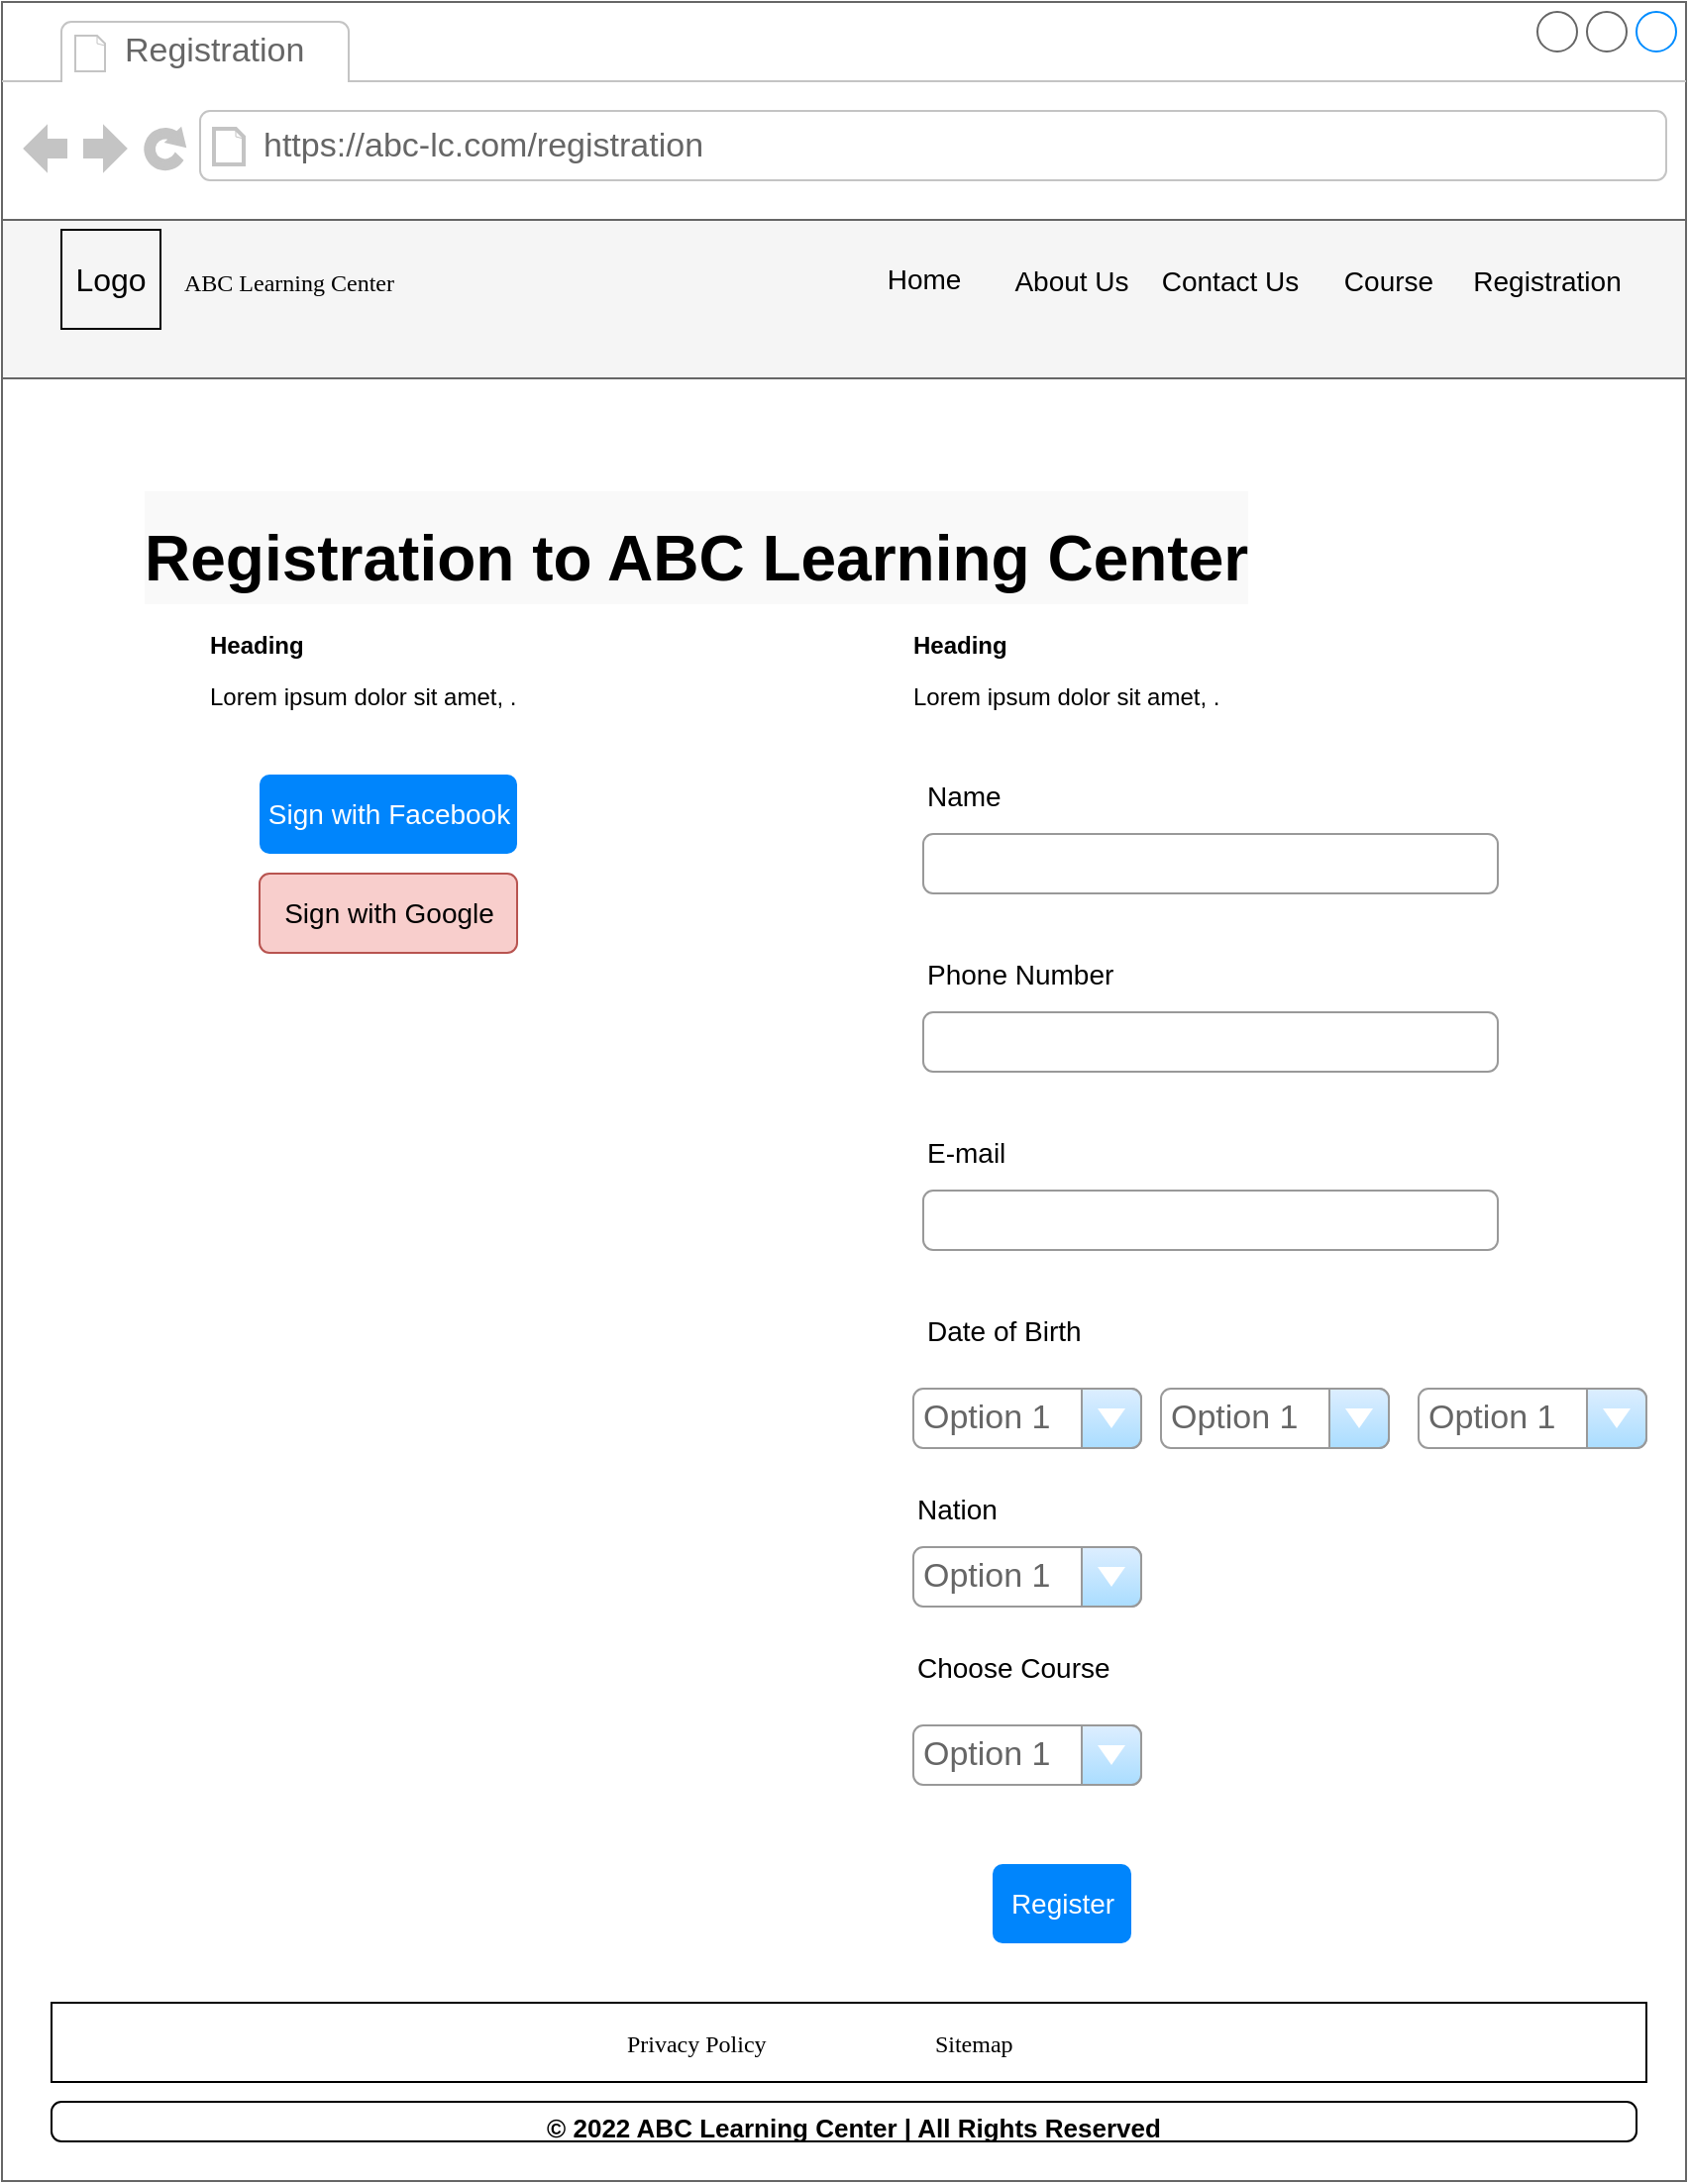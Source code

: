 <mxfile version="20.4.1" type="device"><diagram id="s3loqyVVGCYz_mdqECVI" name="Page-1"><mxGraphModel dx="-7116" dy="1097" grid="1" gridSize="10" guides="1" tooltips="1" connect="1" arrows="1" fold="1" page="1" pageScale="1" pageWidth="850" pageHeight="1100" math="0" shadow="0"><root><mxCell id="0"/><mxCell id="1" parent="0"/><mxCell id="btiYklBMuMMnynbFehtf-1" value="" style="strokeWidth=1;shadow=0;dashed=0;align=center;html=1;shape=mxgraph.mockup.containers.browserWindow;rSize=0;strokeColor=#666666;strokeColor2=#008cff;strokeColor3=#c4c4c4;mainText=,;recursiveResize=0;" vertex="1" parent="1"><mxGeometry x="9350" width="850" height="1100" as="geometry"/></mxCell><mxCell id="btiYklBMuMMnynbFehtf-2" value="Registration" style="strokeWidth=1;shadow=0;dashed=0;align=center;html=1;shape=mxgraph.mockup.containers.anchor;fontSize=17;fontColor=#666666;align=left;" vertex="1" parent="btiYklBMuMMnynbFehtf-1"><mxGeometry x="60" y="12" width="110" height="26" as="geometry"/></mxCell><mxCell id="btiYklBMuMMnynbFehtf-3" value="https://abc-lc.com/registration" style="strokeWidth=1;shadow=0;dashed=0;align=center;html=1;shape=mxgraph.mockup.containers.anchor;rSize=0;fontSize=17;fontColor=#666666;align=left;" vertex="1" parent="btiYklBMuMMnynbFehtf-1"><mxGeometry x="130" y="60" width="250" height="26" as="geometry"/></mxCell><mxCell id="btiYklBMuMMnynbFehtf-4" value="" style="html=1;shadow=0;dashed=0;fillColor=#f5f5f5;strokeColor=#666666;fontSize=16;fontColor=#333333;align=left;spacing=15;" vertex="1" parent="btiYklBMuMMnynbFehtf-1"><mxGeometry y="110" width="850" height="80" as="geometry"/></mxCell><mxCell id="btiYklBMuMMnynbFehtf-5" value="&lt;font color=&quot;#000000&quot;&gt;Home&lt;/font&gt;" style="html=1;shadow=0;dashed=0;shape=mxgraph.bootstrap.rrect;rSize=5;fillColor=none;strokeColor=none;fontSize=14;fontColor=#ffffff;sketch=0;" vertex="1" parent="btiYklBMuMMnynbFehtf-4"><mxGeometry x="430" y="10" width="70" height="40" as="geometry"/></mxCell><mxCell id="btiYklBMuMMnynbFehtf-6" value="Contact Us" style="fillColor=none;strokeColor=none;fontSize=14;fontColor=#000000;" vertex="1" parent="btiYklBMuMMnynbFehtf-4"><mxGeometry x="590" y="10" width="60" height="40" as="geometry"/></mxCell><mxCell id="btiYklBMuMMnynbFehtf-7" value="About Us" style="fillColor=none;strokeColor=none;fontSize=14;fontColor=#000000;" vertex="1" parent="btiYklBMuMMnynbFehtf-4"><mxGeometry x="510" y="10" width="60" height="40" as="geometry"/></mxCell><mxCell id="btiYklBMuMMnynbFehtf-8" value="Course" style="fillColor=none;strokeColor=none;fontSize=14;fontColor=#000000;" vertex="1" parent="btiYklBMuMMnynbFehtf-4"><mxGeometry x="670" y="10" width="60" height="40" as="geometry"/></mxCell><mxCell id="btiYklBMuMMnynbFehtf-9" value="Logo" style="whiteSpace=wrap;html=1;aspect=fixed;strokeColor=default;fontSize=16;fontColor=#000000;fillColor=none;" vertex="1" parent="btiYklBMuMMnynbFehtf-4"><mxGeometry x="30" y="5" width="50" height="50" as="geometry"/></mxCell><mxCell id="btiYklBMuMMnynbFehtf-10" value="&lt;div style=&quot;&quot;&gt;&lt;span style=&quot;font-family: &amp;quot;Times New Roman&amp;quot;; background-color: initial;&quot;&gt;&lt;font style=&quot;font-size: 12px;&quot;&gt;ABC Learning Center&lt;/font&gt;&lt;/span&gt;&lt;/div&gt;" style="text;html=1;strokeColor=none;fillColor=none;align=left;verticalAlign=middle;whiteSpace=wrap;rounded=0;fontSize=16;fontColor=#000000;" vertex="1" parent="btiYklBMuMMnynbFehtf-4"><mxGeometry x="90" y="20" width="110" height="20" as="geometry"/></mxCell><mxCell id="btiYklBMuMMnynbFehtf-11" value="Registration" style="fillColor=none;strokeColor=none;fontSize=14;fontColor=#000000;" vertex="1" parent="btiYklBMuMMnynbFehtf-4"><mxGeometry x="750" y="10" width="60" height="40" as="geometry"/></mxCell><mxCell id="btiYklBMuMMnynbFehtf-12" value="&lt;h1&gt;&lt;font style=&quot;font-size: 13px;&quot; color=&quot;#000000&quot;&gt;© 2022 ABC Learning Center | All Rights Reserved&lt;/font&gt;&lt;/h1&gt;" style="html=1;shadow=0;dashed=0;shape=mxgraph.bootstrap.rrect;rSize=5;strokeColor=default;strokeWidth=1;fillColor=none;fontColor=#59B958;whiteSpace=wrap;align=center;verticalAlign=middle;spacingLeft=10;" vertex="1" parent="btiYklBMuMMnynbFehtf-1"><mxGeometry x="25" y="1060" width="800" height="20" as="geometry"/></mxCell><mxCell id="btiYklBMuMMnynbFehtf-13" value="" style="shape=rect;fillColor=#ffffff;strokeColor=#000000;shadow=0;labelBackgroundColor=none;fontFamily=Times New Roman;fontSize=13;fontColor=#3333FF;" vertex="1" parent="btiYklBMuMMnynbFehtf-1"><mxGeometry x="25" y="1010" width="805" height="40" as="geometry"/></mxCell><mxCell id="btiYklBMuMMnynbFehtf-14" value="Privacy Policy" style="shape=rect;strokeColor=none;fillColor=none;fontSize=12;fontColor=#000000;dashed=0;labelBackgroundColor=none;fontFamily=Times New Roman;" vertex="1" parent="btiYklBMuMMnynbFehtf-13"><mxGeometry x="225" width="201.25" height="40" as="geometry"/></mxCell><mxCell id="btiYklBMuMMnynbFehtf-15" value="Sitemap" style="shape=rect;strokeColor=none;fillColor=none;fontSize=12;fontColor=#000000;dashed=0;labelBackgroundColor=none;fontFamily=Times New Roman;" vertex="1" parent="btiYklBMuMMnynbFehtf-13"><mxGeometry x="365" width="201.25" height="40" as="geometry"/></mxCell><mxCell id="btiYklBMuMMnynbFehtf-16" value="&lt;h1 style=&quot;margin: 0px; padding: 0px; box-sizing: border-box; font-family: Arial, Helvetica, sans-serif; background-color: rgb(249, 249, 249);&quot;&gt;&lt;font style=&quot;font-size: 32px;&quot;&gt;Registration to ABC Learning Center&lt;/font&gt;&lt;/h1&gt;" style="text;strokeColor=none;fillColor=none;html=1;fontSize=24;fontStyle=1;verticalAlign=middle;align=left;fontColor=#000000;" vertex="1" parent="btiYklBMuMMnynbFehtf-1"><mxGeometry x="70" y="220" width="570" height="110" as="geometry"/></mxCell><mxCell id="btiYklBMuMMnynbFehtf-17" value="Name" style="fillColor=none;strokeColor=none;align=left;fontSize=14;fontColor=#000000;" vertex="1" parent="btiYklBMuMMnynbFehtf-1"><mxGeometry width="260" height="40" relative="1" as="geometry"><mxPoint x="465" y="380" as="offset"/></mxGeometry></mxCell><mxCell id="btiYklBMuMMnynbFehtf-18" value="" style="html=1;shadow=0;dashed=0;shape=mxgraph.bootstrap.rrect;rSize=5;fillColor=none;strokeColor=#999999;align=left;spacing=15;fontSize=14;fontColor=#6C767D;" vertex="1" parent="btiYklBMuMMnynbFehtf-1"><mxGeometry width="290" height="30" relative="1" as="geometry"><mxPoint x="465" y="420" as="offset"/></mxGeometry></mxCell><mxCell id="btiYklBMuMMnynbFehtf-19" value="Date of Birth" style="fillColor=none;strokeColor=none;align=left;fontSize=14;fontColor=#000000;" vertex="1" parent="btiYklBMuMMnynbFehtf-1"><mxGeometry width="260" height="40" relative="1" as="geometry"><mxPoint x="465" y="650" as="offset"/></mxGeometry></mxCell><mxCell id="btiYklBMuMMnynbFehtf-20" style="edgeStyle=orthogonalEdgeStyle;rounded=0;orthogonalLoop=1;jettySize=auto;html=1;fontSize=43;fontColor=#000000;" edge="1" parent="btiYklBMuMMnynbFehtf-1" source="btiYklBMuMMnynbFehtf-21"><mxGeometry relative="1" as="geometry"><Array as="points"><mxPoint x="1310" y="960"/><mxPoint x="1310" y="2190"/></Array></mxGeometry></mxCell><mxCell id="btiYklBMuMMnynbFehtf-21" value="Register" style="html=1;shadow=0;dashed=0;shape=mxgraph.bootstrap.rrect;rSize=5;fillColor=#0085FC;strokeColor=none;align=center;fontSize=14;fontColor=#FFFFFF;" vertex="1" parent="btiYklBMuMMnynbFehtf-1"><mxGeometry width="70" height="40" relative="1" as="geometry"><mxPoint x="500" y="940" as="offset"/></mxGeometry></mxCell><mxCell id="btiYklBMuMMnynbFehtf-22" value="Phone Number" style="fillColor=none;strokeColor=none;align=left;fontSize=14;fontColor=#000000;" vertex="1" parent="btiYklBMuMMnynbFehtf-1"><mxGeometry width="260" height="40" relative="1" as="geometry"><mxPoint x="465" y="470" as="offset"/></mxGeometry></mxCell><mxCell id="btiYklBMuMMnynbFehtf-23" value="" style="html=1;shadow=0;dashed=0;shape=mxgraph.bootstrap.rrect;rSize=5;fillColor=none;strokeColor=#999999;align=left;spacing=15;fontSize=14;fontColor=#6C767D;" vertex="1" parent="btiYklBMuMMnynbFehtf-1"><mxGeometry width="290" height="30" relative="1" as="geometry"><mxPoint x="465" y="510" as="offset"/></mxGeometry></mxCell><mxCell id="btiYklBMuMMnynbFehtf-24" value="E-mail" style="fillColor=none;strokeColor=none;align=left;fontSize=14;fontColor=#000000;" vertex="1" parent="btiYklBMuMMnynbFehtf-1"><mxGeometry width="260" height="40" relative="1" as="geometry"><mxPoint x="465" y="560" as="offset"/></mxGeometry></mxCell><mxCell id="btiYklBMuMMnynbFehtf-25" value="" style="html=1;shadow=0;dashed=0;shape=mxgraph.bootstrap.rrect;rSize=5;fillColor=none;strokeColor=#999999;align=left;spacing=15;fontSize=14;fontColor=#6C767D;" vertex="1" parent="btiYklBMuMMnynbFehtf-1"><mxGeometry width="290" height="30" relative="1" as="geometry"><mxPoint x="465" y="600" as="offset"/></mxGeometry></mxCell><mxCell id="btiYklBMuMMnynbFehtf-26" value="Option 1" style="strokeWidth=1;shadow=0;dashed=0;align=center;html=1;shape=mxgraph.mockup.forms.comboBox;strokeColor=#999999;fillColor=#ddeeff;align=left;fillColor2=#aaddff;mainText=;fontColor=#666666;fontSize=17;spacingLeft=3;" vertex="1" parent="btiYklBMuMMnynbFehtf-1"><mxGeometry x="460" y="700" width="115" height="30" as="geometry"/></mxCell><mxCell id="btiYklBMuMMnynbFehtf-27" value="Option 1" style="strokeWidth=1;shadow=0;dashed=0;align=center;html=1;shape=mxgraph.mockup.forms.comboBox;strokeColor=#999999;fillColor=#ddeeff;align=left;fillColor2=#aaddff;mainText=;fontColor=#666666;fontSize=17;spacingLeft=3;" vertex="1" parent="btiYklBMuMMnynbFehtf-1"><mxGeometry x="585" y="700" width="115" height="30" as="geometry"/></mxCell><mxCell id="btiYklBMuMMnynbFehtf-28" value="Option 1" style="strokeWidth=1;shadow=0;dashed=0;align=center;html=1;shape=mxgraph.mockup.forms.comboBox;strokeColor=#999999;fillColor=#ddeeff;align=left;fillColor2=#aaddff;mainText=;fontColor=#666666;fontSize=17;spacingLeft=3;" vertex="1" parent="btiYklBMuMMnynbFehtf-1"><mxGeometry x="715" y="700" width="115" height="30" as="geometry"/></mxCell><mxCell id="btiYklBMuMMnynbFehtf-29" value="Nation" style="fillColor=none;strokeColor=none;align=left;fontSize=14;fontColor=#000000;" vertex="1" parent="btiYklBMuMMnynbFehtf-1"><mxGeometry width="260" height="40" relative="1" as="geometry"><mxPoint x="460" y="740" as="offset"/></mxGeometry></mxCell><mxCell id="btiYklBMuMMnynbFehtf-30" value="Option 1" style="strokeWidth=1;shadow=0;dashed=0;align=center;html=1;shape=mxgraph.mockup.forms.comboBox;strokeColor=#999999;fillColor=#ddeeff;align=left;fillColor2=#aaddff;mainText=;fontColor=#666666;fontSize=17;spacingLeft=3;" vertex="1" parent="btiYklBMuMMnynbFehtf-1"><mxGeometry x="460" y="780" width="115" height="30" as="geometry"/></mxCell><mxCell id="btiYklBMuMMnynbFehtf-31" value="Option 1" style="strokeWidth=1;shadow=0;dashed=0;align=center;html=1;shape=mxgraph.mockup.forms.comboBox;strokeColor=#999999;fillColor=#ddeeff;align=left;fillColor2=#aaddff;mainText=;fontColor=#666666;fontSize=17;spacingLeft=3;" vertex="1" parent="btiYklBMuMMnynbFehtf-1"><mxGeometry x="460" y="870" width="115" height="30" as="geometry"/></mxCell><mxCell id="btiYklBMuMMnynbFehtf-32" value="Choose Course" style="fillColor=none;strokeColor=none;align=left;fontSize=14;fontColor=#000000;" vertex="1" parent="btiYklBMuMMnynbFehtf-1"><mxGeometry width="260" height="40" relative="1" as="geometry"><mxPoint x="460" y="820" as="offset"/></mxGeometry></mxCell><mxCell id="btiYklBMuMMnynbFehtf-33" value="&lt;h1 style=&quot;font-size: 12px;&quot;&gt;&lt;font style=&quot;font-size: 12px;&quot;&gt;Heading&lt;/font&gt;&lt;/h1&gt;&lt;p style=&quot;font-size: 12px;&quot;&gt;&lt;font style=&quot;font-size: 12px;&quot;&gt;Lorem ipsum dolor sit amet, .&lt;/font&gt;&lt;/p&gt;" style="text;html=1;strokeColor=none;fillColor=none;spacing=5;spacingTop=-20;whiteSpace=wrap;overflow=hidden;rounded=0;fontSize=31;fontColor=#000000;" vertex="1" parent="btiYklBMuMMnynbFehtf-1"><mxGeometry x="100" y="320" width="190" height="60" as="geometry"/></mxCell><mxCell id="btiYklBMuMMnynbFehtf-34" value="&lt;h1 style=&quot;font-size: 12px;&quot;&gt;&lt;font style=&quot;font-size: 12px;&quot;&gt;Heading&lt;/font&gt;&lt;/h1&gt;&lt;p style=&quot;font-size: 12px;&quot;&gt;&lt;font style=&quot;font-size: 12px;&quot;&gt;Lorem ipsum dolor sit amet, .&lt;/font&gt;&lt;/p&gt;" style="text;html=1;strokeColor=none;fillColor=none;spacing=5;spacingTop=-20;whiteSpace=wrap;overflow=hidden;rounded=0;fontSize=31;fontColor=#000000;" vertex="1" parent="btiYklBMuMMnynbFehtf-1"><mxGeometry x="455" y="320" width="190" height="60" as="geometry"/></mxCell><mxCell id="btiYklBMuMMnynbFehtf-35" value="Sign with Facebook" style="html=1;shadow=0;dashed=0;shape=mxgraph.bootstrap.rrect;rSize=5;fillColor=#0085FC;strokeColor=none;align=center;fontSize=14;fontColor=#FFFFFF;" vertex="1" parent="btiYklBMuMMnynbFehtf-1"><mxGeometry width="130" height="40" relative="1" as="geometry"><mxPoint x="130" y="390" as="offset"/></mxGeometry></mxCell><mxCell id="btiYklBMuMMnynbFehtf-36" value="Sign with Google" style="html=1;shadow=0;dashed=0;shape=mxgraph.bootstrap.rrect;rSize=5;fillColor=#f8cecc;strokeColor=#b85450;align=center;fontSize=14;" vertex="1" parent="btiYklBMuMMnynbFehtf-1"><mxGeometry width="130" height="40" relative="1" as="geometry"><mxPoint x="130" y="440" as="offset"/></mxGeometry></mxCell></root></mxGraphModel></diagram></mxfile>